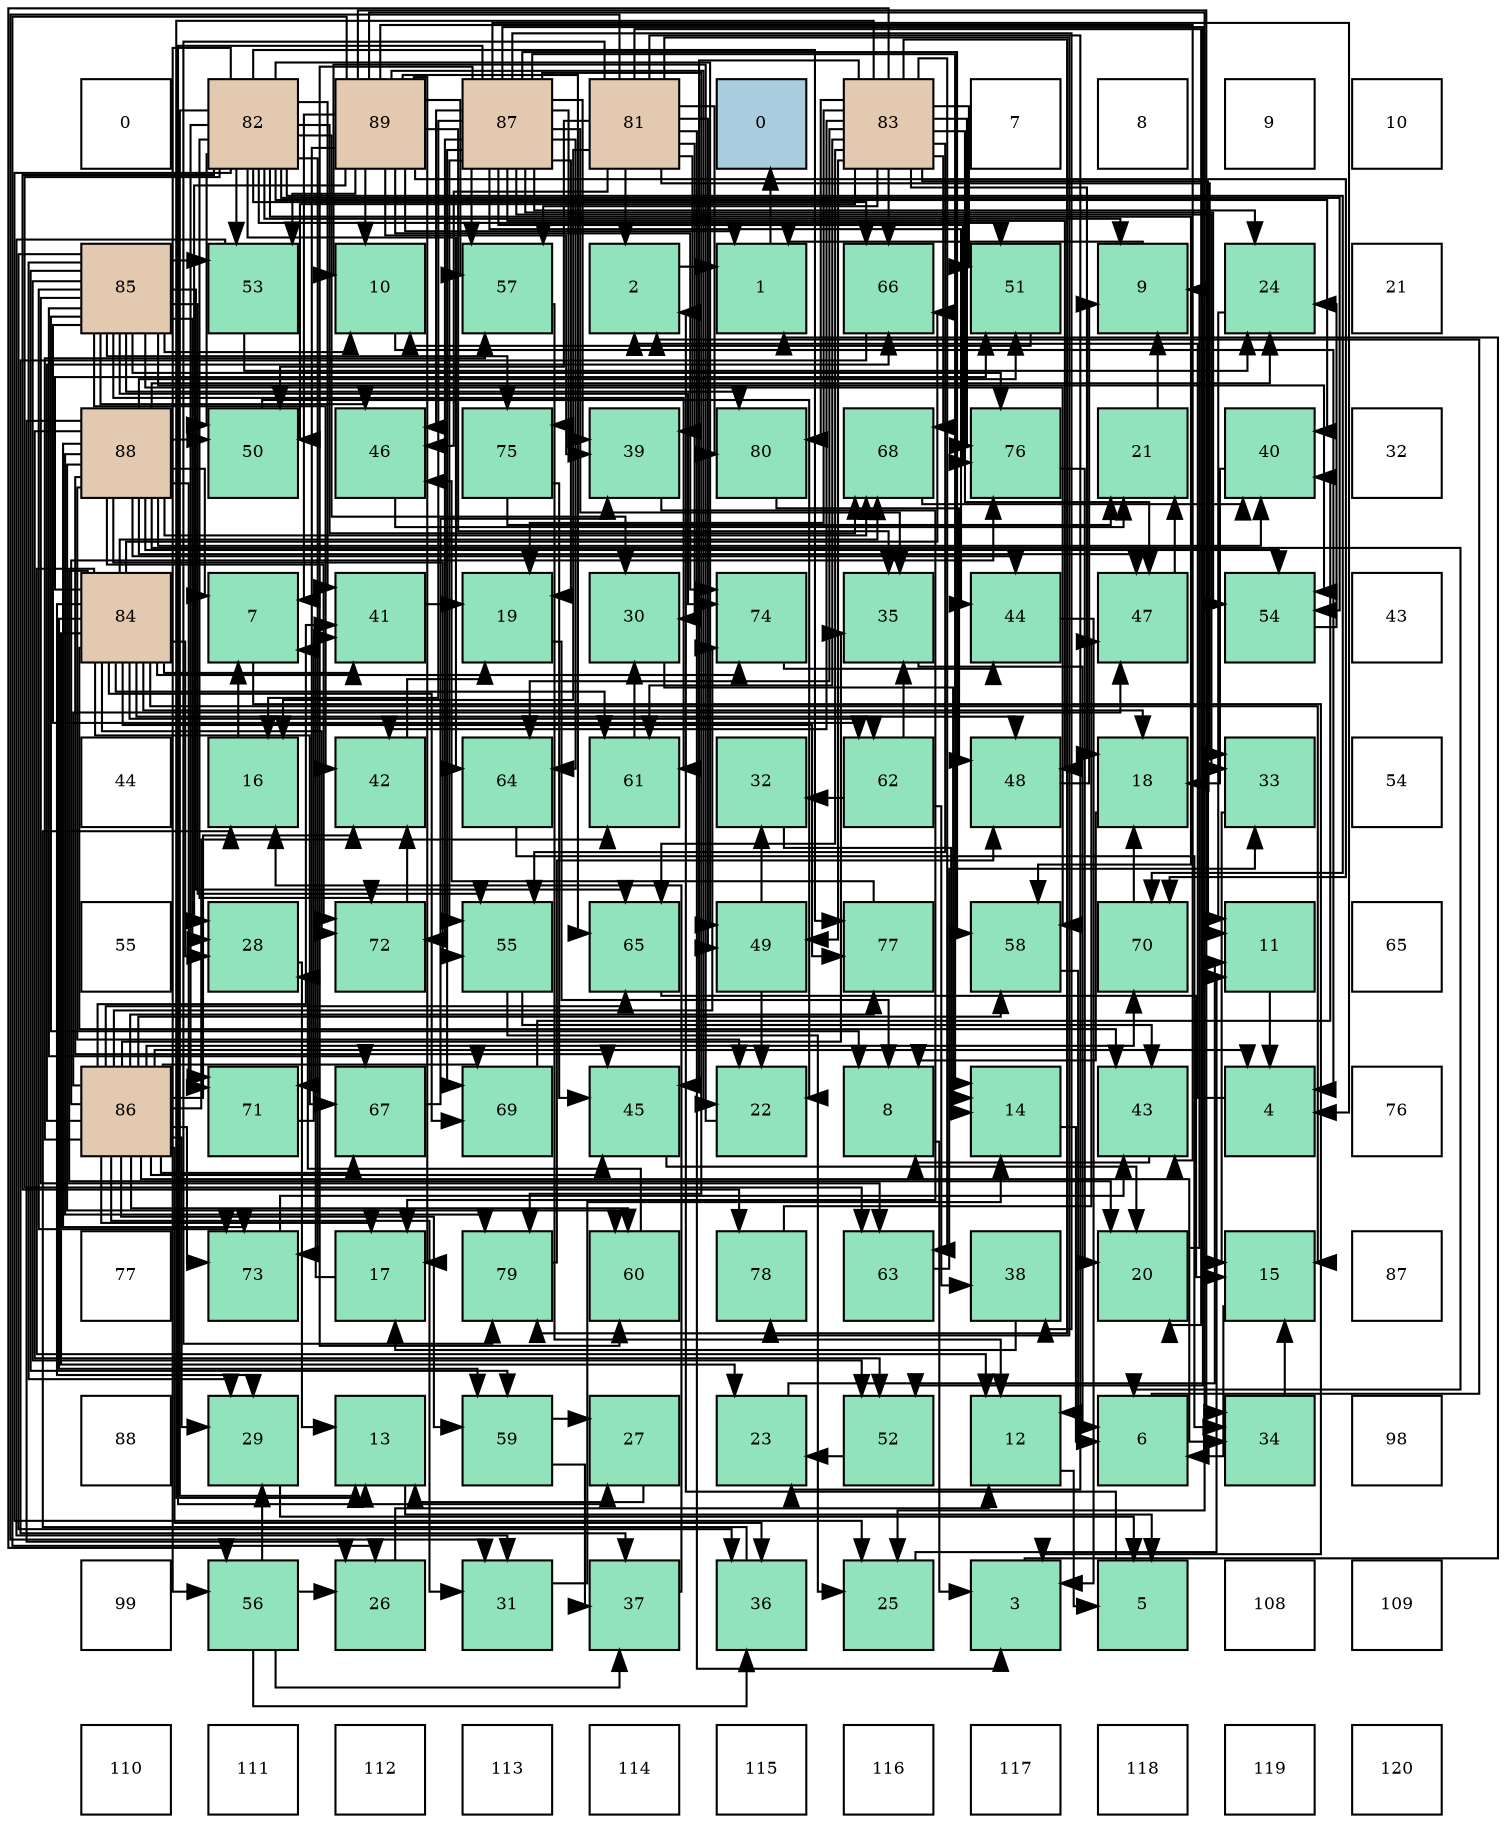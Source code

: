 digraph layout{
 rankdir=TB;
 splines=ortho;
 node [style=filled shape=square fixedsize=true width=0.6];
0[label="0", fontsize=8, fillcolor="#ffffff"];
1[label="82", fontsize=8, fillcolor="#e3c9af"];
2[label="89", fontsize=8, fillcolor="#e3c9af"];
3[label="87", fontsize=8, fillcolor="#e3c9af"];
4[label="81", fontsize=8, fillcolor="#e3c9af"];
5[label="0", fontsize=8, fillcolor="#a9ccde"];
6[label="83", fontsize=8, fillcolor="#e3c9af"];
7[label="7", fontsize=8, fillcolor="#ffffff"];
8[label="8", fontsize=8, fillcolor="#ffffff"];
9[label="9", fontsize=8, fillcolor="#ffffff"];
10[label="10", fontsize=8, fillcolor="#ffffff"];
11[label="85", fontsize=8, fillcolor="#e3c9af"];
12[label="53", fontsize=8, fillcolor="#91e3bb"];
13[label="10", fontsize=8, fillcolor="#91e3bb"];
14[label="57", fontsize=8, fillcolor="#91e3bb"];
15[label="2", fontsize=8, fillcolor="#91e3bb"];
16[label="1", fontsize=8, fillcolor="#91e3bb"];
17[label="66", fontsize=8, fillcolor="#91e3bb"];
18[label="51", fontsize=8, fillcolor="#91e3bb"];
19[label="9", fontsize=8, fillcolor="#91e3bb"];
20[label="24", fontsize=8, fillcolor="#91e3bb"];
21[label="21", fontsize=8, fillcolor="#ffffff"];
22[label="88", fontsize=8, fillcolor="#e3c9af"];
23[label="50", fontsize=8, fillcolor="#91e3bb"];
24[label="46", fontsize=8, fillcolor="#91e3bb"];
25[label="75", fontsize=8, fillcolor="#91e3bb"];
26[label="39", fontsize=8, fillcolor="#91e3bb"];
27[label="80", fontsize=8, fillcolor="#91e3bb"];
28[label="68", fontsize=8, fillcolor="#91e3bb"];
29[label="76", fontsize=8, fillcolor="#91e3bb"];
30[label="21", fontsize=8, fillcolor="#91e3bb"];
31[label="40", fontsize=8, fillcolor="#91e3bb"];
32[label="32", fontsize=8, fillcolor="#ffffff"];
33[label="84", fontsize=8, fillcolor="#e3c9af"];
34[label="7", fontsize=8, fillcolor="#91e3bb"];
35[label="41", fontsize=8, fillcolor="#91e3bb"];
36[label="19", fontsize=8, fillcolor="#91e3bb"];
37[label="30", fontsize=8, fillcolor="#91e3bb"];
38[label="74", fontsize=8, fillcolor="#91e3bb"];
39[label="35", fontsize=8, fillcolor="#91e3bb"];
40[label="44", fontsize=8, fillcolor="#91e3bb"];
41[label="47", fontsize=8, fillcolor="#91e3bb"];
42[label="54", fontsize=8, fillcolor="#91e3bb"];
43[label="43", fontsize=8, fillcolor="#ffffff"];
44[label="44", fontsize=8, fillcolor="#ffffff"];
45[label="16", fontsize=8, fillcolor="#91e3bb"];
46[label="42", fontsize=8, fillcolor="#91e3bb"];
47[label="64", fontsize=8, fillcolor="#91e3bb"];
48[label="61", fontsize=8, fillcolor="#91e3bb"];
49[label="32", fontsize=8, fillcolor="#91e3bb"];
50[label="62", fontsize=8, fillcolor="#91e3bb"];
51[label="48", fontsize=8, fillcolor="#91e3bb"];
52[label="18", fontsize=8, fillcolor="#91e3bb"];
53[label="33", fontsize=8, fillcolor="#91e3bb"];
54[label="54", fontsize=8, fillcolor="#ffffff"];
55[label="55", fontsize=8, fillcolor="#ffffff"];
56[label="28", fontsize=8, fillcolor="#91e3bb"];
57[label="72", fontsize=8, fillcolor="#91e3bb"];
58[label="55", fontsize=8, fillcolor="#91e3bb"];
59[label="65", fontsize=8, fillcolor="#91e3bb"];
60[label="49", fontsize=8, fillcolor="#91e3bb"];
61[label="77", fontsize=8, fillcolor="#91e3bb"];
62[label="58", fontsize=8, fillcolor="#91e3bb"];
63[label="70", fontsize=8, fillcolor="#91e3bb"];
64[label="11", fontsize=8, fillcolor="#91e3bb"];
65[label="65", fontsize=8, fillcolor="#ffffff"];
66[label="86", fontsize=8, fillcolor="#e3c9af"];
67[label="71", fontsize=8, fillcolor="#91e3bb"];
68[label="67", fontsize=8, fillcolor="#91e3bb"];
69[label="69", fontsize=8, fillcolor="#91e3bb"];
70[label="45", fontsize=8, fillcolor="#91e3bb"];
71[label="22", fontsize=8, fillcolor="#91e3bb"];
72[label="8", fontsize=8, fillcolor="#91e3bb"];
73[label="14", fontsize=8, fillcolor="#91e3bb"];
74[label="43", fontsize=8, fillcolor="#91e3bb"];
75[label="4", fontsize=8, fillcolor="#91e3bb"];
76[label="76", fontsize=8, fillcolor="#ffffff"];
77[label="77", fontsize=8, fillcolor="#ffffff"];
78[label="73", fontsize=8, fillcolor="#91e3bb"];
79[label="17", fontsize=8, fillcolor="#91e3bb"];
80[label="79", fontsize=8, fillcolor="#91e3bb"];
81[label="60", fontsize=8, fillcolor="#91e3bb"];
82[label="78", fontsize=8, fillcolor="#91e3bb"];
83[label="63", fontsize=8, fillcolor="#91e3bb"];
84[label="38", fontsize=8, fillcolor="#91e3bb"];
85[label="20", fontsize=8, fillcolor="#91e3bb"];
86[label="15", fontsize=8, fillcolor="#91e3bb"];
87[label="87", fontsize=8, fillcolor="#ffffff"];
88[label="88", fontsize=8, fillcolor="#ffffff"];
89[label="29", fontsize=8, fillcolor="#91e3bb"];
90[label="13", fontsize=8, fillcolor="#91e3bb"];
91[label="59", fontsize=8, fillcolor="#91e3bb"];
92[label="27", fontsize=8, fillcolor="#91e3bb"];
93[label="23", fontsize=8, fillcolor="#91e3bb"];
94[label="52", fontsize=8, fillcolor="#91e3bb"];
95[label="12", fontsize=8, fillcolor="#91e3bb"];
96[label="6", fontsize=8, fillcolor="#91e3bb"];
97[label="34", fontsize=8, fillcolor="#91e3bb"];
98[label="98", fontsize=8, fillcolor="#ffffff"];
99[label="99", fontsize=8, fillcolor="#ffffff"];
100[label="56", fontsize=8, fillcolor="#91e3bb"];
101[label="26", fontsize=8, fillcolor="#91e3bb"];
102[label="31", fontsize=8, fillcolor="#91e3bb"];
103[label="37", fontsize=8, fillcolor="#91e3bb"];
104[label="36", fontsize=8, fillcolor="#91e3bb"];
105[label="25", fontsize=8, fillcolor="#91e3bb"];
106[label="3", fontsize=8, fillcolor="#91e3bb"];
107[label="5", fontsize=8, fillcolor="#91e3bb"];
108[label="108", fontsize=8, fillcolor="#ffffff"];
109[label="109", fontsize=8, fillcolor="#ffffff"];
110[label="110", fontsize=8, fillcolor="#ffffff"];
111[label="111", fontsize=8, fillcolor="#ffffff"];
112[label="112", fontsize=8, fillcolor="#ffffff"];
113[label="113", fontsize=8, fillcolor="#ffffff"];
114[label="114", fontsize=8, fillcolor="#ffffff"];
115[label="115", fontsize=8, fillcolor="#ffffff"];
116[label="116", fontsize=8, fillcolor="#ffffff"];
117[label="117", fontsize=8, fillcolor="#ffffff"];
118[label="118", fontsize=8, fillcolor="#ffffff"];
119[label="119", fontsize=8, fillcolor="#ffffff"];
120[label="120", fontsize=8, fillcolor="#ffffff"];
edge [constraint=false, style=vis];16 -> 5;
15 -> 16;
106 -> 16;
75 -> 15;
107 -> 15;
96 -> 15;
34 -> 106;
72 -> 106;
19 -> 16;
13 -> 75;
64 -> 75;
95 -> 107;
90 -> 107;
73 -> 96;
86 -> 96;
45 -> 34;
79 -> 34;
52 -> 72;
36 -> 72;
85 -> 19;
30 -> 19;
71 -> 13;
93 -> 64;
20 -> 64;
105 -> 64;
101 -> 95;
92 -> 90;
56 -> 90;
89 -> 107;
37 -> 73;
102 -> 73;
49 -> 73;
53 -> 86;
97 -> 86;
39 -> 96;
104 -> 45;
103 -> 45;
84 -> 79;
26 -> 79;
31 -> 52;
35 -> 36;
46 -> 36;
74 -> 72;
40 -> 106;
70 -> 85;
24 -> 30;
41 -> 30;
51 -> 19;
60 -> 71;
60 -> 49;
23 -> 71;
18 -> 13;
94 -> 93;
12 -> 20;
12 -> 102;
42 -> 20;
58 -> 105;
58 -> 74;
100 -> 101;
100 -> 89;
100 -> 104;
100 -> 103;
14 -> 95;
62 -> 95;
91 -> 92;
91 -> 103;
81 -> 56;
48 -> 37;
50 -> 49;
50 -> 39;
50 -> 84;
83 -> 53;
47 -> 97;
59 -> 86;
17 -> 103;
68 -> 26;
28 -> 31;
69 -> 31;
63 -> 52;
67 -> 35;
57 -> 46;
78 -> 74;
38 -> 40;
25 -> 30;
25 -> 70;
29 -> 85;
61 -> 24;
82 -> 41;
80 -> 51;
27 -> 51;
4 -> 15;
4 -> 106;
4 -> 45;
4 -> 85;
4 -> 93;
4 -> 37;
4 -> 102;
4 -> 53;
4 -> 26;
4 -> 24;
4 -> 60;
4 -> 23;
4 -> 82;
4 -> 80;
4 -> 27;
1 -> 19;
1 -> 90;
1 -> 105;
1 -> 37;
1 -> 31;
1 -> 35;
1 -> 60;
1 -> 23;
1 -> 18;
1 -> 12;
1 -> 42;
1 -> 100;
1 -> 62;
1 -> 83;
1 -> 47;
1 -> 17;
1 -> 28;
1 -> 63;
1 -> 67;
1 -> 57;
1 -> 78;
1 -> 61;
1 -> 82;
6 -> 64;
6 -> 90;
6 -> 52;
6 -> 36;
6 -> 46;
6 -> 70;
6 -> 41;
6 -> 60;
6 -> 23;
6 -> 18;
6 -> 58;
6 -> 100;
6 -> 14;
6 -> 48;
6 -> 83;
6 -> 47;
6 -> 59;
6 -> 17;
6 -> 28;
6 -> 29;
6 -> 80;
6 -> 27;
33 -> 95;
33 -> 86;
33 -> 52;
33 -> 85;
33 -> 93;
33 -> 56;
33 -> 89;
33 -> 35;
33 -> 74;
33 -> 51;
33 -> 18;
33 -> 91;
33 -> 48;
33 -> 50;
33 -> 17;
33 -> 68;
33 -> 28;
33 -> 69;
33 -> 57;
33 -> 38;
33 -> 61;
11 -> 72;
11 -> 13;
11 -> 56;
11 -> 89;
11 -> 104;
11 -> 46;
11 -> 24;
11 -> 94;
11 -> 12;
11 -> 42;
11 -> 58;
11 -> 62;
11 -> 91;
11 -> 48;
11 -> 50;
11 -> 83;
11 -> 59;
11 -> 68;
11 -> 78;
11 -> 38;
11 -> 25;
11 -> 29;
11 -> 27;
66 -> 75;
66 -> 79;
66 -> 89;
66 -> 102;
66 -> 97;
66 -> 39;
66 -> 104;
66 -> 35;
66 -> 46;
66 -> 70;
66 -> 41;
66 -> 14;
66 -> 62;
66 -> 91;
66 -> 81;
66 -> 48;
66 -> 59;
66 -> 17;
66 -> 68;
66 -> 69;
66 -> 63;
66 -> 78;
66 -> 38;
66 -> 29;
66 -> 61;
3 -> 75;
3 -> 73;
3 -> 45;
3 -> 36;
3 -> 20;
3 -> 92;
3 -> 53;
3 -> 39;
3 -> 84;
3 -> 26;
3 -> 40;
3 -> 24;
3 -> 51;
3 -> 94;
3 -> 42;
3 -> 58;
3 -> 14;
3 -> 62;
3 -> 81;
3 -> 47;
3 -> 69;
3 -> 57;
3 -> 25;
3 -> 29;
3 -> 80;
22 -> 96;
22 -> 34;
22 -> 71;
22 -> 20;
22 -> 101;
22 -> 31;
22 -> 40;
22 -> 70;
22 -> 41;
22 -> 23;
22 -> 18;
22 -> 94;
22 -> 42;
22 -> 58;
22 -> 81;
22 -> 28;
22 -> 67;
22 -> 57;
22 -> 78;
22 -> 80;
2 -> 16;
2 -> 34;
2 -> 13;
2 -> 79;
2 -> 71;
2 -> 105;
2 -> 101;
2 -> 56;
2 -> 97;
2 -> 39;
2 -> 26;
2 -> 74;
2 -> 12;
2 -> 14;
2 -> 59;
2 -> 63;
2 -> 67;
2 -> 38;
edge [constraint=true, style=invis];
0 -> 11 -> 22 -> 33 -> 44 -> 55 -> 66 -> 77 -> 88 -> 99 -> 110;
1 -> 12 -> 23 -> 34 -> 45 -> 56 -> 67 -> 78 -> 89 -> 100 -> 111;
2 -> 13 -> 24 -> 35 -> 46 -> 57 -> 68 -> 79 -> 90 -> 101 -> 112;
3 -> 14 -> 25 -> 36 -> 47 -> 58 -> 69 -> 80 -> 91 -> 102 -> 113;
4 -> 15 -> 26 -> 37 -> 48 -> 59 -> 70 -> 81 -> 92 -> 103 -> 114;
5 -> 16 -> 27 -> 38 -> 49 -> 60 -> 71 -> 82 -> 93 -> 104 -> 115;
6 -> 17 -> 28 -> 39 -> 50 -> 61 -> 72 -> 83 -> 94 -> 105 -> 116;
7 -> 18 -> 29 -> 40 -> 51 -> 62 -> 73 -> 84 -> 95 -> 106 -> 117;
8 -> 19 -> 30 -> 41 -> 52 -> 63 -> 74 -> 85 -> 96 -> 107 -> 118;
9 -> 20 -> 31 -> 42 -> 53 -> 64 -> 75 -> 86 -> 97 -> 108 -> 119;
10 -> 21 -> 32 -> 43 -> 54 -> 65 -> 76 -> 87 -> 98 -> 109 -> 120;
rank = same {0 -> 1 -> 2 -> 3 -> 4 -> 5 -> 6 -> 7 -> 8 -> 9 -> 10};
rank = same {11 -> 12 -> 13 -> 14 -> 15 -> 16 -> 17 -> 18 -> 19 -> 20 -> 21};
rank = same {22 -> 23 -> 24 -> 25 -> 26 -> 27 -> 28 -> 29 -> 30 -> 31 -> 32};
rank = same {33 -> 34 -> 35 -> 36 -> 37 -> 38 -> 39 -> 40 -> 41 -> 42 -> 43};
rank = same {44 -> 45 -> 46 -> 47 -> 48 -> 49 -> 50 -> 51 -> 52 -> 53 -> 54};
rank = same {55 -> 56 -> 57 -> 58 -> 59 -> 60 -> 61 -> 62 -> 63 -> 64 -> 65};
rank = same {66 -> 67 -> 68 -> 69 -> 70 -> 71 -> 72 -> 73 -> 74 -> 75 -> 76};
rank = same {77 -> 78 -> 79 -> 80 -> 81 -> 82 -> 83 -> 84 -> 85 -> 86 -> 87};
rank = same {88 -> 89 -> 90 -> 91 -> 92 -> 93 -> 94 -> 95 -> 96 -> 97 -> 98};
rank = same {99 -> 100 -> 101 -> 102 -> 103 -> 104 -> 105 -> 106 -> 107 -> 108 -> 109};
rank = same {110 -> 111 -> 112 -> 113 -> 114 -> 115 -> 116 -> 117 -> 118 -> 119 -> 120};
}